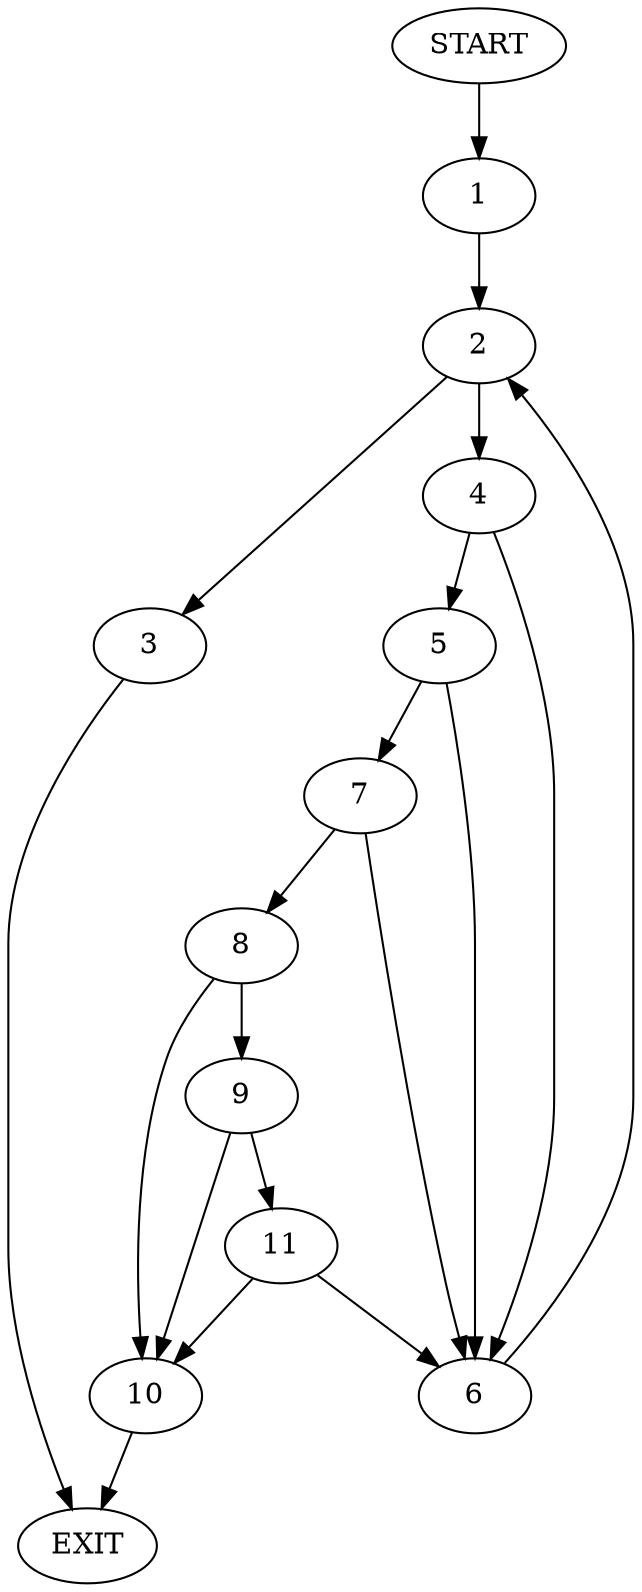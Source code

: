 digraph {
0 [label="START"]
12 [label="EXIT"]
0 -> 1
1 -> 2
2 -> 3
2 -> 4
4 -> 5
4 -> 6
3 -> 12
5 -> 6
5 -> 7
6 -> 2
7 -> 6
7 -> 8
8 -> 9
8 -> 10
10 -> 12
9 -> 10
9 -> 11
11 -> 10
11 -> 6
}
